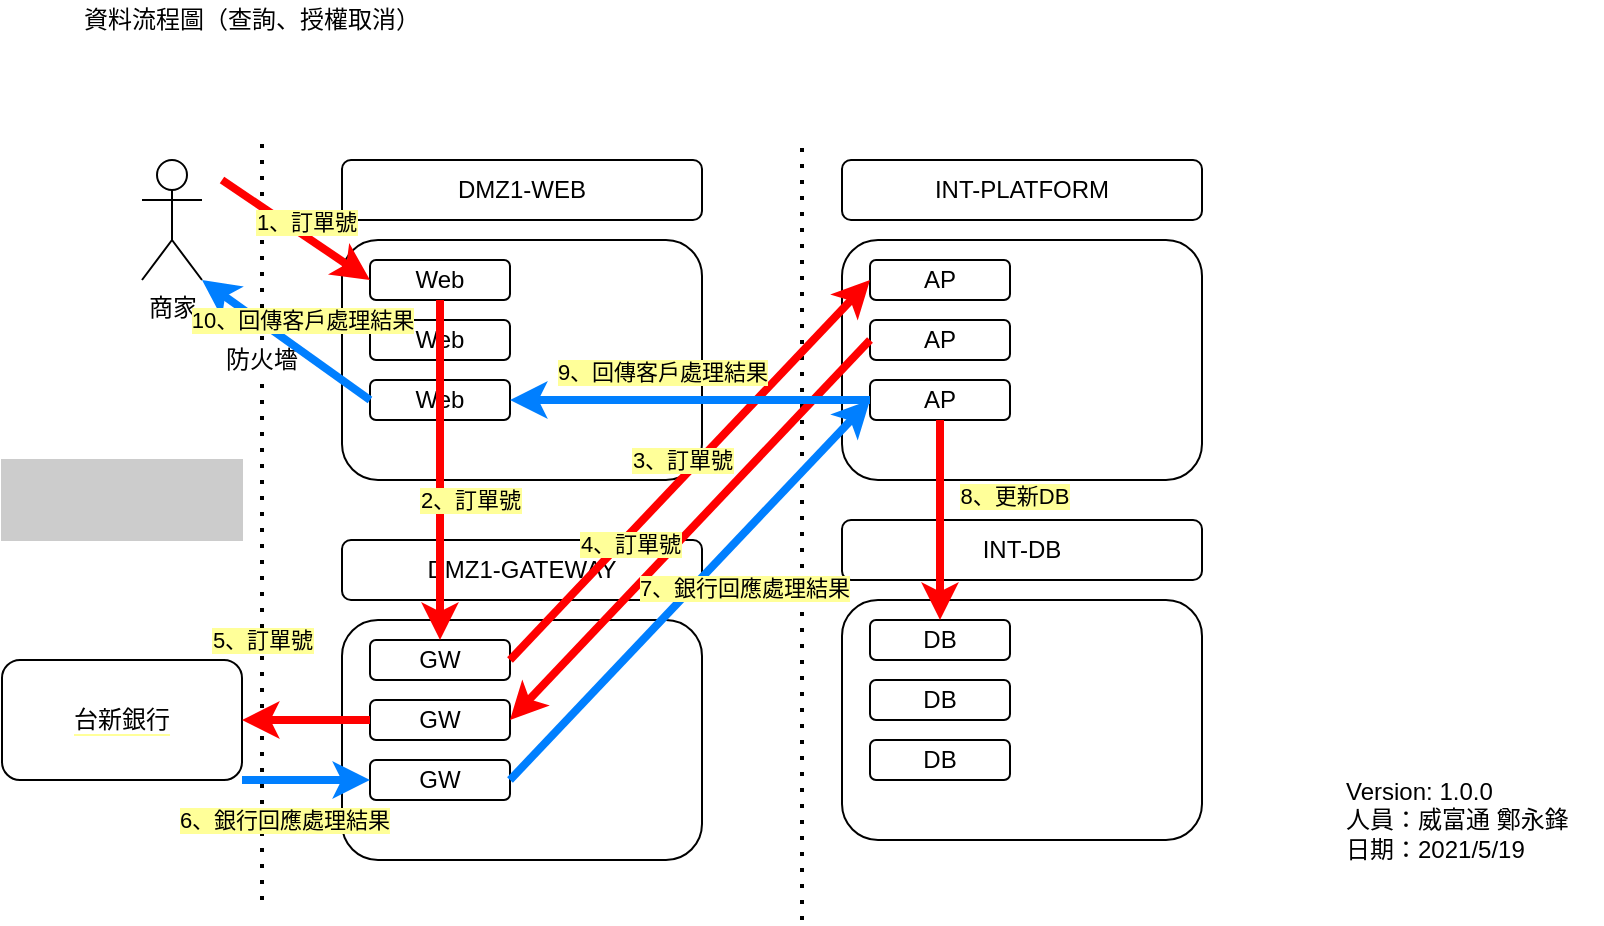 <mxfile version="14.6.9" type="github">
  <diagram id="ahopEe3fkEo-1J67Ep16" name="Page-1">
    <mxGraphModel dx="1685" dy="409" grid="1" gridSize="10" guides="1" tooltips="1" connect="1" arrows="1" fold="1" page="1" pageScale="1" pageWidth="827" pageHeight="1169" math="0" shadow="0">
      <root>
        <mxCell id="0" />
        <mxCell id="1" parent="0" />
        <mxCell id="dJVinlrRvEJjH5DuZica-1" value="商家" style="shape=umlActor;verticalLabelPosition=bottom;verticalAlign=top;html=1;outlineConnect=0;" vertex="1" parent="1">
          <mxGeometry x="50" y="130" width="30" height="60" as="geometry" />
        </mxCell>
        <mxCell id="dJVinlrRvEJjH5DuZica-3" value="" style="endArrow=none;dashed=1;html=1;dashPattern=1 3;strokeWidth=2;startArrow=none;" edge="1" parent="1" source="dJVinlrRvEJjH5DuZica-27">
          <mxGeometry width="50" height="50" relative="1" as="geometry">
            <mxPoint x="110" y="510" as="sourcePoint" />
            <mxPoint x="110" y="120" as="targetPoint" />
          </mxGeometry>
        </mxCell>
        <mxCell id="dJVinlrRvEJjH5DuZica-5" value="DMZ1-WEB" style="rounded=1;whiteSpace=wrap;html=1;" vertex="1" parent="1">
          <mxGeometry x="150" y="130" width="180" height="30" as="geometry" />
        </mxCell>
        <mxCell id="dJVinlrRvEJjH5DuZica-6" value="" style="rounded=1;whiteSpace=wrap;html=1;" vertex="1" parent="1">
          <mxGeometry x="150" y="170" width="180" height="120" as="geometry" />
        </mxCell>
        <mxCell id="dJVinlrRvEJjH5DuZica-7" value="Web" style="rounded=1;whiteSpace=wrap;html=1;" vertex="1" parent="1">
          <mxGeometry x="164" y="180" width="70" height="20" as="geometry" />
        </mxCell>
        <mxCell id="dJVinlrRvEJjH5DuZica-8" value="Web" style="rounded=1;whiteSpace=wrap;html=1;" vertex="1" parent="1">
          <mxGeometry x="164" y="210" width="70" height="20" as="geometry" />
        </mxCell>
        <mxCell id="dJVinlrRvEJjH5DuZica-9" value="Web" style="rounded=1;whiteSpace=wrap;html=1;" vertex="1" parent="1">
          <mxGeometry x="164" y="240" width="70" height="20" as="geometry" />
        </mxCell>
        <mxCell id="dJVinlrRvEJjH5DuZica-10" value="" style="endArrow=none;dashed=1;html=1;dashPattern=1 3;strokeWidth=2;" edge="1" parent="1">
          <mxGeometry width="50" height="50" relative="1" as="geometry">
            <mxPoint x="380" y="510" as="sourcePoint" />
            <mxPoint x="380" y="120" as="targetPoint" />
          </mxGeometry>
        </mxCell>
        <mxCell id="dJVinlrRvEJjH5DuZica-11" value="INT-PLATFORM" style="rounded=1;whiteSpace=wrap;html=1;" vertex="1" parent="1">
          <mxGeometry x="400" y="130" width="180" height="30" as="geometry" />
        </mxCell>
        <mxCell id="dJVinlrRvEJjH5DuZica-12" value="" style="rounded=1;whiteSpace=wrap;html=1;" vertex="1" parent="1">
          <mxGeometry x="400" y="170" width="180" height="120" as="geometry" />
        </mxCell>
        <mxCell id="dJVinlrRvEJjH5DuZica-13" value="AP" style="rounded=1;whiteSpace=wrap;html=1;" vertex="1" parent="1">
          <mxGeometry x="414" y="180" width="70" height="20" as="geometry" />
        </mxCell>
        <mxCell id="dJVinlrRvEJjH5DuZica-14" value="AP" style="rounded=1;whiteSpace=wrap;html=1;" vertex="1" parent="1">
          <mxGeometry x="414" y="210" width="70" height="20" as="geometry" />
        </mxCell>
        <mxCell id="dJVinlrRvEJjH5DuZica-15" value="AP" style="rounded=1;whiteSpace=wrap;html=1;" vertex="1" parent="1">
          <mxGeometry x="414" y="240" width="70" height="20" as="geometry" />
        </mxCell>
        <mxCell id="dJVinlrRvEJjH5DuZica-16" value="INT-DB" style="rounded=1;whiteSpace=wrap;html=1;" vertex="1" parent="1">
          <mxGeometry x="400" y="310" width="180" height="30" as="geometry" />
        </mxCell>
        <mxCell id="dJVinlrRvEJjH5DuZica-17" value="" style="rounded=1;whiteSpace=wrap;html=1;" vertex="1" parent="1">
          <mxGeometry x="400" y="350" width="180" height="120" as="geometry" />
        </mxCell>
        <mxCell id="dJVinlrRvEJjH5DuZica-18" value="DB" style="rounded=1;whiteSpace=wrap;html=1;" vertex="1" parent="1">
          <mxGeometry x="414" y="360" width="70" height="20" as="geometry" />
        </mxCell>
        <mxCell id="dJVinlrRvEJjH5DuZica-19" value="DB" style="rounded=1;whiteSpace=wrap;html=1;" vertex="1" parent="1">
          <mxGeometry x="414" y="390" width="70" height="20" as="geometry" />
        </mxCell>
        <mxCell id="dJVinlrRvEJjH5DuZica-20" value="DB" style="rounded=1;whiteSpace=wrap;html=1;" vertex="1" parent="1">
          <mxGeometry x="414" y="420" width="70" height="20" as="geometry" />
        </mxCell>
        <mxCell id="dJVinlrRvEJjH5DuZica-21" value="DMZ1-GATEWAY" style="rounded=1;whiteSpace=wrap;html=1;" vertex="1" parent="1">
          <mxGeometry x="150" y="320" width="180" height="30" as="geometry" />
        </mxCell>
        <mxCell id="dJVinlrRvEJjH5DuZica-22" value="" style="rounded=1;whiteSpace=wrap;html=1;" vertex="1" parent="1">
          <mxGeometry x="150" y="360" width="180" height="120" as="geometry" />
        </mxCell>
        <mxCell id="dJVinlrRvEJjH5DuZica-23" value="GW" style="rounded=1;whiteSpace=wrap;html=1;" vertex="1" parent="1">
          <mxGeometry x="164" y="370" width="70" height="20" as="geometry" />
        </mxCell>
        <mxCell id="dJVinlrRvEJjH5DuZica-24" value="GW" style="rounded=1;whiteSpace=wrap;html=1;" vertex="1" parent="1">
          <mxGeometry x="164" y="400" width="70" height="20" as="geometry" />
        </mxCell>
        <mxCell id="dJVinlrRvEJjH5DuZica-25" value="GW" style="rounded=1;whiteSpace=wrap;html=1;" vertex="1" parent="1">
          <mxGeometry x="164" y="430" width="70" height="20" as="geometry" />
        </mxCell>
        <mxCell id="dJVinlrRvEJjH5DuZica-26" value="" style="rounded=0;whiteSpace=wrap;html=1;fillColor=#CCCCCC;strokeColor=#CCCCCC;" vertex="1" parent="1">
          <mxGeometry x="-20" y="280" width="120" height="40" as="geometry" />
        </mxCell>
        <mxCell id="dJVinlrRvEJjH5DuZica-27" value="防火墻" style="text;html=1;strokeColor=none;fillColor=none;align=center;verticalAlign=middle;whiteSpace=wrap;rounded=0;" vertex="1" parent="1">
          <mxGeometry x="90" y="220" width="40" height="20" as="geometry" />
        </mxCell>
        <mxCell id="dJVinlrRvEJjH5DuZica-28" value="" style="endArrow=none;dashed=1;html=1;dashPattern=1 3;strokeWidth=2;" edge="1" parent="1" target="dJVinlrRvEJjH5DuZica-27">
          <mxGeometry width="50" height="50" relative="1" as="geometry">
            <mxPoint x="110" y="500" as="sourcePoint" />
            <mxPoint x="110" y="120" as="targetPoint" />
          </mxGeometry>
        </mxCell>
        <mxCell id="dJVinlrRvEJjH5DuZica-35" value="" style="endArrow=classic;html=1;entryX=0;entryY=0.5;entryDx=0;entryDy=0;strokeColor=#FF0000;strokeWidth=4;" edge="1" parent="1" target="dJVinlrRvEJjH5DuZica-7">
          <mxGeometry width="50" height="50" relative="1" as="geometry">
            <mxPoint x="90" y="140" as="sourcePoint" />
            <mxPoint x="140" y="140" as="targetPoint" />
          </mxGeometry>
        </mxCell>
        <mxCell id="dJVinlrRvEJjH5DuZica-36" value="1、訂單號" style="edgeLabel;html=1;align=center;verticalAlign=middle;resizable=0;points=[];fontStyle=0;labelBackgroundColor=#FFFF99;" vertex="1" connectable="0" parent="dJVinlrRvEJjH5DuZica-35">
          <mxGeometry x="-0.271" y="1" relative="1" as="geometry">
            <mxPoint x="14" y="3" as="offset" />
          </mxGeometry>
        </mxCell>
        <mxCell id="dJVinlrRvEJjH5DuZica-37" value="" style="endArrow=classic;html=1;exitX=0.5;exitY=1;exitDx=0;exitDy=0;strokeColor=#FF0000;strokeWidth=4;" edge="1" parent="1" source="dJVinlrRvEJjH5DuZica-7" target="dJVinlrRvEJjH5DuZica-23">
          <mxGeometry width="50" height="50" relative="1" as="geometry">
            <mxPoint x="100" y="150" as="sourcePoint" />
            <mxPoint x="170" y="200" as="targetPoint" />
          </mxGeometry>
        </mxCell>
        <mxCell id="dJVinlrRvEJjH5DuZica-38" value="2、訂單號" style="edgeLabel;html=1;align=center;verticalAlign=middle;resizable=0;points=[];labelBackgroundColor=#FFFF99;" vertex="1" connectable="0" parent="dJVinlrRvEJjH5DuZica-37">
          <mxGeometry x="-0.271" y="1" relative="1" as="geometry">
            <mxPoint x="14" y="38" as="offset" />
          </mxGeometry>
        </mxCell>
        <mxCell id="dJVinlrRvEJjH5DuZica-41" value="" style="endArrow=classic;html=1;exitX=1;exitY=0.5;exitDx=0;exitDy=0;entryX=0;entryY=0.5;entryDx=0;entryDy=0;strokeColor=#FF0000;strokeWidth=4;" edge="1" parent="1" source="dJVinlrRvEJjH5DuZica-23" target="dJVinlrRvEJjH5DuZica-13">
          <mxGeometry width="50" height="50" relative="1" as="geometry">
            <mxPoint x="240" y="420" as="sourcePoint" />
            <mxPoint x="290" y="370" as="targetPoint" />
          </mxGeometry>
        </mxCell>
        <mxCell id="dJVinlrRvEJjH5DuZica-43" value="3、訂單號" style="edgeLabel;html=1;align=center;verticalAlign=middle;resizable=0;points=[];labelBackgroundColor=#FFFF99;" vertex="1" connectable="0" parent="dJVinlrRvEJjH5DuZica-41">
          <mxGeometry x="-0.075" y="-2" relative="1" as="geometry">
            <mxPoint x="1" y="-14" as="offset" />
          </mxGeometry>
        </mxCell>
        <mxCell id="dJVinlrRvEJjH5DuZica-44" value="" style="endArrow=classic;html=1;strokeWidth=4;strokeColor=#FF0000;" edge="1" parent="1" target="dJVinlrRvEJjH5DuZica-18">
          <mxGeometry width="50" height="50" relative="1" as="geometry">
            <mxPoint x="449" y="260" as="sourcePoint" />
            <mxPoint x="380" y="170" as="targetPoint" />
          </mxGeometry>
        </mxCell>
        <mxCell id="dJVinlrRvEJjH5DuZica-46" value="" style="endArrow=classic;html=1;exitX=0;exitY=0.5;exitDx=0;exitDy=0;entryX=1;entryY=0.5;entryDx=0;entryDy=0;strokeColor=#FF0000;strokeWidth=4;" edge="1" parent="1" source="dJVinlrRvEJjH5DuZica-14" target="dJVinlrRvEJjH5DuZica-24">
          <mxGeometry width="50" height="50" relative="1" as="geometry">
            <mxPoint x="476.5" y="370" as="sourcePoint" />
            <mxPoint x="476.5" y="210" as="targetPoint" />
          </mxGeometry>
        </mxCell>
        <mxCell id="dJVinlrRvEJjH5DuZica-47" value="&lt;span style=&quot;background-color: rgb(255 , 255 , 255)&quot;&gt;台新銀行&lt;/span&gt;" style="rounded=1;whiteSpace=wrap;html=1;labelBackgroundColor=#FFFF99;fillColor=#FFFFFF;" vertex="1" parent="1">
          <mxGeometry x="-20" y="380" width="120" height="60" as="geometry" />
        </mxCell>
        <mxCell id="dJVinlrRvEJjH5DuZica-48" value="" style="endArrow=classic;html=1;exitX=0;exitY=0.5;exitDx=0;exitDy=0;entryX=1;entryY=0.5;entryDx=0;entryDy=0;strokeColor=#FF0000;strokeWidth=4;" edge="1" parent="1" source="dJVinlrRvEJjH5DuZica-24" target="dJVinlrRvEJjH5DuZica-47">
          <mxGeometry width="50" height="50" relative="1" as="geometry">
            <mxPoint x="70" y="390" as="sourcePoint" />
            <mxPoint x="120" y="340" as="targetPoint" />
          </mxGeometry>
        </mxCell>
        <mxCell id="dJVinlrRvEJjH5DuZica-49" value="" style="endArrow=classic;html=1;entryX=0;entryY=0.5;entryDx=0;entryDy=0;strokeColor=#007FFF;strokeWidth=4;exitX=1;exitY=1;exitDx=0;exitDy=0;" edge="1" parent="1" source="dJVinlrRvEJjH5DuZica-47" target="dJVinlrRvEJjH5DuZica-25">
          <mxGeometry width="50" height="50" relative="1" as="geometry">
            <mxPoint x="40" y="490" as="sourcePoint" />
            <mxPoint x="40" y="510.711" as="targetPoint" />
          </mxGeometry>
        </mxCell>
        <mxCell id="dJVinlrRvEJjH5DuZica-55" value="6、銀行回應處理結果" style="edgeLabel;html=1;align=center;verticalAlign=middle;resizable=0;points=[];labelBackgroundColor=#FFFF99;" vertex="1" connectable="0" parent="dJVinlrRvEJjH5DuZica-49">
          <mxGeometry x="-0.266" y="-2" relative="1" as="geometry">
            <mxPoint x="-3" y="18" as="offset" />
          </mxGeometry>
        </mxCell>
        <mxCell id="dJVinlrRvEJjH5DuZica-50" value="" style="endArrow=classic;html=1;exitX=1;exitY=0.5;exitDx=0;exitDy=0;entryX=0;entryY=0.5;entryDx=0;entryDy=0;strokeColor=#007FFF;strokeWidth=4;" edge="1" parent="1" source="dJVinlrRvEJjH5DuZica-25" target="dJVinlrRvEJjH5DuZica-15">
          <mxGeometry width="50" height="50" relative="1" as="geometry">
            <mxPoint x="234" y="460" as="sourcePoint" />
            <mxPoint x="304.711" y="410" as="targetPoint" />
          </mxGeometry>
        </mxCell>
        <mxCell id="dJVinlrRvEJjH5DuZica-52" value="" style="endArrow=classic;html=1;exitX=0;exitY=0.5;exitDx=0;exitDy=0;entryX=1;entryY=0.5;entryDx=0;entryDy=0;strokeColor=#007FFF;strokeWidth=4;" edge="1" parent="1" source="dJVinlrRvEJjH5DuZica-15" target="dJVinlrRvEJjH5DuZica-9">
          <mxGeometry width="50" height="50" relative="1" as="geometry">
            <mxPoint x="340" y="280" as="sourcePoint" />
            <mxPoint x="390" y="230" as="targetPoint" />
          </mxGeometry>
        </mxCell>
        <mxCell id="dJVinlrRvEJjH5DuZica-53" value="" style="endArrow=classic;html=1;exitX=0;exitY=0.5;exitDx=0;exitDy=0;entryX=1;entryY=1;entryDx=0;entryDy=0;entryPerimeter=0;strokeColor=#007FFF;strokeWidth=4;" edge="1" parent="1" source="dJVinlrRvEJjH5DuZica-9" target="dJVinlrRvEJjH5DuZica-1">
          <mxGeometry width="50" height="50" relative="1" as="geometry">
            <mxPoint x="20" y="260" as="sourcePoint" />
            <mxPoint x="70" y="210" as="targetPoint" />
          </mxGeometry>
        </mxCell>
        <mxCell id="dJVinlrRvEJjH5DuZica-56" value="7、銀行回應處理結果" style="edgeLabel;html=1;align=center;verticalAlign=middle;resizable=0;points=[];labelBackgroundColor=#FFFF99;" vertex="1" connectable="0" parent="1">
          <mxGeometry x="349.999" y="340.003" as="geometry">
            <mxPoint x="1" y="4" as="offset" />
          </mxGeometry>
        </mxCell>
        <mxCell id="dJVinlrRvEJjH5DuZica-57" value="9、回傳客戶處理結果" style="edgeLabel;html=1;align=center;verticalAlign=middle;resizable=0;points=[];labelBackgroundColor=#FFFF99;" vertex="1" connectable="0" parent="1">
          <mxGeometry x="309.999" y="240.003" as="geometry">
            <mxPoint y="-4" as="offset" />
          </mxGeometry>
        </mxCell>
        <mxCell id="dJVinlrRvEJjH5DuZica-58" value="10、回傳客戶處理結果" style="edgeLabel;html=1;align=center;verticalAlign=middle;resizable=0;points=[];labelBackgroundColor=#FFFF99;" vertex="1" connectable="0" parent="1">
          <mxGeometry x="129.999" y="210.003" as="geometry" />
        </mxCell>
        <mxCell id="dJVinlrRvEJjH5DuZica-60" value="8、更新DB" style="edgeLabel;html=1;align=center;verticalAlign=middle;resizable=0;points=[];labelBackgroundColor=#FFFF99;" vertex="1" connectable="0" parent="1">
          <mxGeometry x="479.999" y="300.003" as="geometry">
            <mxPoint x="6" y="-2" as="offset" />
          </mxGeometry>
        </mxCell>
        <mxCell id="dJVinlrRvEJjH5DuZica-62" value="4、訂單號" style="edgeLabel;html=1;align=center;verticalAlign=middle;resizable=0;points=[];labelBackgroundColor=#FFFF99;" vertex="1" connectable="0" parent="1">
          <mxGeometry x="290.004" y="319.996" as="geometry">
            <mxPoint x="4" y="2" as="offset" />
          </mxGeometry>
        </mxCell>
        <mxCell id="dJVinlrRvEJjH5DuZica-63" value="5、訂單號" style="edgeLabel;html=1;align=center;verticalAlign=middle;resizable=0;points=[];labelBackgroundColor=#FFFF99;" vertex="1" connectable="0" parent="1">
          <mxGeometry x="110.004" y="369.996" as="geometry" />
        </mxCell>
        <mxCell id="dJVinlrRvEJjH5DuZica-64" value="Version: 1.0.0&lt;br&gt;人員：威富通 鄭永鋒&lt;br&gt;日期：2021/5/19" style="text;html=1;strokeColor=none;fillColor=none;align=left;verticalAlign=middle;whiteSpace=wrap;rounded=0;labelBackgroundColor=#FFFFFF;" vertex="1" parent="1">
          <mxGeometry x="650" y="450" width="130" height="20" as="geometry" />
        </mxCell>
        <mxCell id="dJVinlrRvEJjH5DuZica-65" value="資料流程圖（查詢、授權取消）" style="text;html=1;strokeColor=none;fillColor=none;align=center;verticalAlign=middle;whiteSpace=wrap;rounded=0;labelBackgroundColor=#FFFFFF;" vertex="1" parent="1">
          <mxGeometry x="-20" y="50" width="250" height="20" as="geometry" />
        </mxCell>
      </root>
    </mxGraphModel>
  </diagram>
</mxfile>
